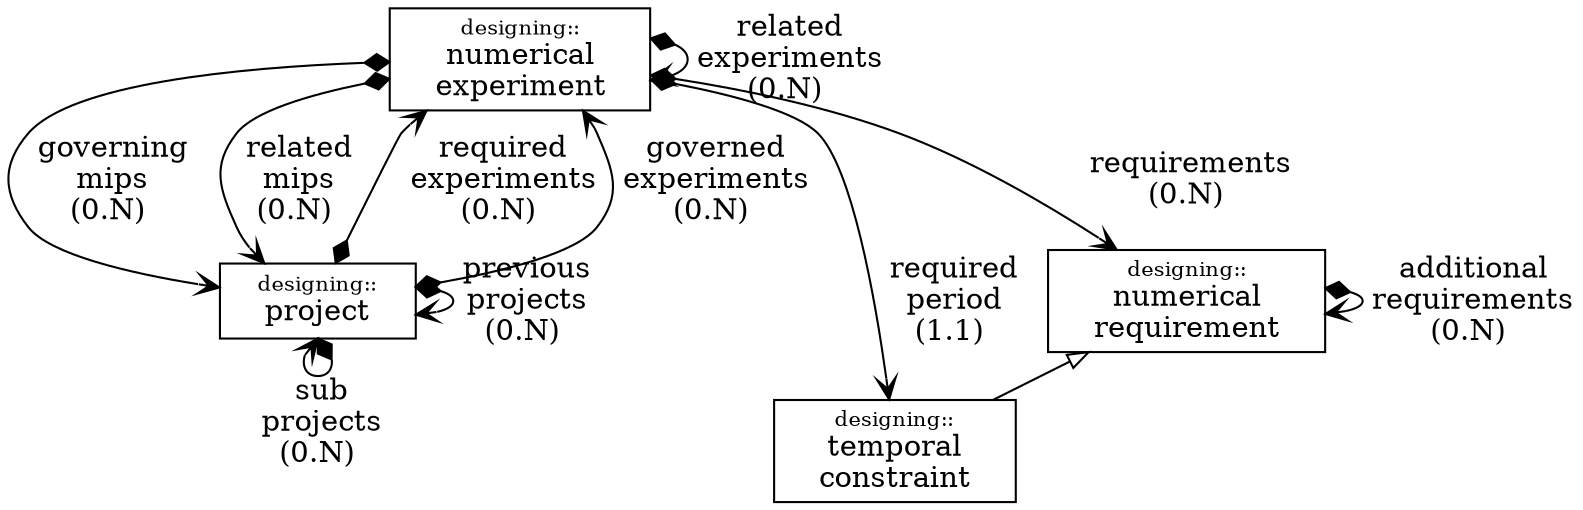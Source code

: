 digraph "" {
	graph [fontsize=8,
		ranksep=0.3,
		splines=True
	];
	node [label="\N"];
	"designing.numerical_experiment"	 [label=<<TABLE BORDER="0" CELLBORDER="0" CELLPADDING="0" CELLSPACING="0">
    #<TR><TD ALIGN="CENTER"><font point-size="10">designing::</font></TD></TR>
    #<TR><TD ALIGN="CENTER">   numerical   </TD></TR>
<TR><TD ALIGN="CENTER">   experiment   </TD></TR>
</TABLE>>,
		shape=box];
	"designing.numerical_experiment":c -> "designing.numerical_experiment":c	 [arrowhead=vee,
		arrowtail=diamond,
		dir=both,
		label=" related
 experiments
(0.N)",
		labelangle=45.0,
		labeldistance=2.2,
		labelfloat=False];
	"designing.project"	 [label=<<TABLE BORDER="0" CELLBORDER="0" CELLPADDING="0" CELLSPACING="0">
    #<TR><TD ALIGN="CENTER"><font point-size="10">designing::</font></TD></TR>
    #<TR><TD ALIGN="CENTER">   project   </TD></TR>
</TABLE>>,
		shape=box];
	"designing.numerical_experiment":c -> "designing.project":c	 [arrowhead=vee,
		arrowtail=diamond,
		dir=both,
		label=" governing
 mips
(0.N)",
		labelangle=45.0,
		labeldistance=2.2,
		labelfloat=False];
	"designing.numerical_experiment":c -> "designing.project":c	 [arrowhead=vee,
		arrowtail=diamond,
		dir=both,
		label=" related
 mips
(0.N)",
		labelangle=45.0,
		labeldistance=2.2,
		labelfloat=False];
	"designing.temporal_constraint"	 [label=<<TABLE BORDER="0" CELLBORDER="0" CELLPADDING="0" CELLSPACING="0">
    #<TR><TD ALIGN="CENTER"><font point-size="10">designing::</font></TD></TR>
    #<TR><TD ALIGN="CENTER">   temporal   </TD></TR>
<TR><TD ALIGN="CENTER">   constraint   </TD></TR>
</TABLE>>,
		shape=box];
	"designing.numerical_experiment":c -> "designing.temporal_constraint":c	 [arrowhead=vee,
		arrowtail=diamond,
		dir=both,
		label=" required
 period
(1.1)",
		labelangle=45.0,
		labeldistance=2.2,
		labelfloat=False];
	"designing.numerical_requirement"	 [label=<<TABLE BORDER="0" CELLBORDER="0" CELLPADDING="0" CELLSPACING="0">
    #<TR><TD ALIGN="CENTER"><font point-size="10">designing::</font></TD></TR>
    #<TR><TD ALIGN="CENTER">   numerical   </TD></TR>
<TR><TD ALIGN="CENTER">   requirement   </TD></TR>
</TABLE>>,
		shape=box];
	"designing.numerical_experiment":c -> "designing.numerical_requirement":c	 [arrowhead=vee,
		arrowtail=diamond,
		dir=both,
		label=" requirements
(0.N)",
		labelangle=45.0,
		labeldistance=2.2,
		labelfloat=False];
	"designing.project":c -> "designing.numerical_experiment":c	 [arrowhead=vee,
		arrowtail=diamond,
		dir=both,
		label=" required
 experiments
(0.N)",
		labelangle=45.0,
		labeldistance=2.2,
		labelfloat=False];
	"designing.project":c -> "designing.numerical_experiment":c	 [arrowhead=vee,
		arrowtail=diamond,
		dir=both,
		label=" governed
 experiments
(0.N)",
		labelangle=45.0,
		labeldistance=2.2,
		labelfloat=False];
	"designing.project":c -> "designing.project":c	 [arrowhead=vee,
		arrowtail=diamond,
		dir=both,
		label=" previous
 projects
(0.N)",
		labelangle=45.0,
		labeldistance=2.2,
		labelfloat=False];
	"designing.project":s -> "designing.project":s	 [arrowhead=vee,
		arrowtail=diamond,
		dir=both,
		label=" sub
 projects
(0.N)",
		labelangle=45.0,
		labeldistance=2.2,
		labelfloat=False];
	"designing.numerical_requirement" -> "designing.temporal_constraint"	 [arrowtail=empty,
		dir=back];
	"designing.numerical_requirement":c -> "designing.numerical_requirement":c	 [arrowhead=vee,
		arrowtail=diamond,
		dir=both,
		label=" additional
 requirements
(0.N)",
		labelangle=45.0,
		labeldistance=2.2,
		labelfloat=False];
}
